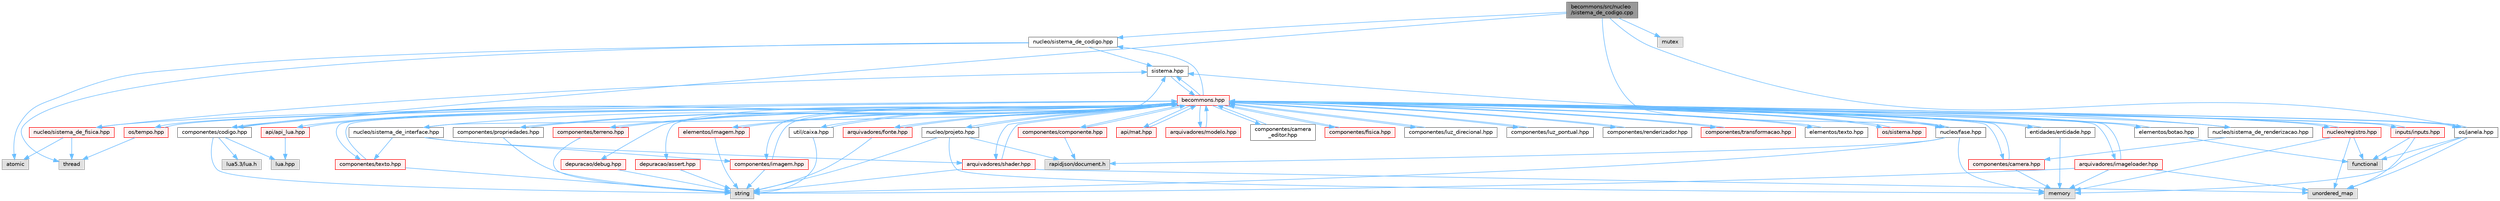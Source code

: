 digraph "becommons/src/nucleo/sistema_de_codigo.cpp"
{
 // LATEX_PDF_SIZE
  bgcolor="transparent";
  edge [fontname=Helvetica,fontsize=10,labelfontname=Helvetica,labelfontsize=10];
  node [fontname=Helvetica,fontsize=10,shape=box,height=0.2,width=0.4];
  Node1 [id="Node000001",label="becommons/src/nucleo\l/sistema_de_codigo.cpp",height=0.2,width=0.4,color="gray40", fillcolor="grey60", style="filled", fontcolor="black",tooltip=" "];
  Node1 -> Node2 [id="edge1_Node000001_Node000002",color="steelblue1",style="solid",tooltip=" "];
  Node2 [id="Node000002",label="nucleo/sistema_de_codigo.hpp",height=0.2,width=0.4,color="grey40", fillcolor="white", style="filled",URL="$sistema__de__codigo_8hpp.html",tooltip=" "];
  Node2 -> Node3 [id="edge2_Node000002_Node000003",color="steelblue1",style="solid",tooltip=" "];
  Node3 [id="Node000003",label="sistema.hpp",height=0.2,width=0.4,color="grey40", fillcolor="white", style="filled",URL="$nucleo_2sistema_8hpp.html",tooltip=" "];
  Node3 -> Node4 [id="edge3_Node000003_Node000004",color="steelblue1",style="solid",tooltip=" "];
  Node4 [id="Node000004",label="becommons.hpp",height=0.2,width=0.4,color="red", fillcolor="#FFF0F0", style="filled",URL="$becommons_8hpp.html",tooltip=" "];
  Node4 -> Node5 [id="edge4_Node000004_Node000005",color="steelblue1",style="solid",tooltip=" "];
  Node5 [id="Node000005",label="api/api_lua.hpp",height=0.2,width=0.4,color="red", fillcolor="#FFF0F0", style="filled",URL="$api__lua_8hpp.html",tooltip="Gerencia a configuração do luabridge para api lua."];
  Node5 -> Node8 [id="edge5_Node000005_Node000008",color="steelblue1",style="solid",tooltip=" "];
  Node8 [id="Node000008",label="lua.hpp",height=0.2,width=0.4,color="grey60", fillcolor="#E0E0E0", style="filled",tooltip=" "];
  Node5 -> Node4 [id="edge6_Node000005_Node000004",color="steelblue1",style="solid",tooltip=" "];
  Node4 -> Node10 [id="edge7_Node000004_Node000010",color="steelblue1",style="solid",tooltip=" "];
  Node10 [id="Node000010",label="api/mat.hpp",height=0.2,width=0.4,color="red", fillcolor="#FFF0F0", style="filled",URL="$mat_8hpp.html",tooltip="Gerencia funçoes matemáticas."];
  Node10 -> Node4 [id="edge8_Node000010_Node000004",color="steelblue1",style="solid",tooltip=" "];
  Node4 -> Node13 [id="edge9_Node000004_Node000013",color="steelblue1",style="solid",tooltip=" "];
  Node13 [id="Node000013",label="arquivadores/fonte.hpp",height=0.2,width=0.4,color="red", fillcolor="#FFF0F0", style="filled",URL="$fonte_8hpp.html",tooltip="Define estruturas básicas para renderização de textos."];
  Node13 -> Node15 [id="edge10_Node000013_Node000015",color="steelblue1",style="solid",tooltip=" "];
  Node15 [id="Node000015",label="string",height=0.2,width=0.4,color="grey60", fillcolor="#E0E0E0", style="filled",tooltip=" "];
  Node13 -> Node4 [id="edge11_Node000013_Node000004",color="steelblue1",style="solid",tooltip=" "];
  Node4 -> Node18 [id="edge12_Node000004_Node000018",color="steelblue1",style="solid",tooltip=" "];
  Node18 [id="Node000018",label="arquivadores/imageloader.hpp",height=0.2,width=0.4,color="red", fillcolor="#FFF0F0", style="filled",URL="$imageloader_8hpp.html",tooltip="Gerencia as imagems/texturas carregadas na engine."];
  Node18 -> Node15 [id="edge13_Node000018_Node000015",color="steelblue1",style="solid",tooltip=" "];
  Node18 -> Node19 [id="edge14_Node000018_Node000019",color="steelblue1",style="solid",tooltip=" "];
  Node19 [id="Node000019",label="unordered_map",height=0.2,width=0.4,color="grey60", fillcolor="#E0E0E0", style="filled",tooltip=" "];
  Node18 -> Node23 [id="edge15_Node000018_Node000023",color="steelblue1",style="solid",tooltip=" "];
  Node23 [id="Node000023",label="memory",height=0.2,width=0.4,color="grey60", fillcolor="#E0E0E0", style="filled",tooltip=" "];
  Node18 -> Node4 [id="edge16_Node000018_Node000004",color="steelblue1",style="solid",tooltip=" "];
  Node4 -> Node24 [id="edge17_Node000004_Node000024",color="steelblue1",style="solid",tooltip=" "];
  Node24 [id="Node000024",label="arquivadores/modelo.hpp",height=0.2,width=0.4,color="red", fillcolor="#FFF0F0", style="filled",URL="$modelo_8hpp.html",tooltip="Carrega um modelo usando a biblioteca assimp com base em um diretório."];
  Node24 -> Node4 [id="edge18_Node000024_Node000004",color="steelblue1",style="solid",tooltip=" "];
  Node4 -> Node26 [id="edge19_Node000004_Node000026",color="steelblue1",style="solid",tooltip=" "];
  Node26 [id="Node000026",label="arquivadores/shader.hpp",height=0.2,width=0.4,color="red", fillcolor="#FFF0F0", style="filled",URL="$shader_8hpp.html",tooltip="Gerencia os shaders GLSL."];
  Node26 -> Node15 [id="edge20_Node000026_Node000015",color="steelblue1",style="solid",tooltip=" "];
  Node26 -> Node19 [id="edge21_Node000026_Node000019",color="steelblue1",style="solid",tooltip=" "];
  Node26 -> Node4 [id="edge22_Node000026_Node000004",color="steelblue1",style="solid",tooltip=" "];
  Node4 -> Node32 [id="edge23_Node000004_Node000032",color="steelblue1",style="solid",tooltip=" "];
  Node32 [id="Node000032",label="componentes/camera.hpp",height=0.2,width=0.4,color="red", fillcolor="#FFF0F0", style="filled",URL="$camera_8hpp.html",tooltip="Estrutura básica de câmera."];
  Node32 -> Node23 [id="edge24_Node000032_Node000023",color="steelblue1",style="solid",tooltip=" "];
  Node32 -> Node4 [id="edge25_Node000032_Node000004",color="steelblue1",style="solid",tooltip=" "];
  Node4 -> Node35 [id="edge26_Node000004_Node000035",color="steelblue1",style="solid",tooltip=" "];
  Node35 [id="Node000035",label="componentes/camera\l_editor.hpp",height=0.2,width=0.4,color="grey40", fillcolor="white", style="filled",URL="$camera__editor_8hpp.html",tooltip=" "];
  Node35 -> Node4 [id="edge27_Node000035_Node000004",color="steelblue1",style="solid",tooltip=" "];
  Node4 -> Node36 [id="edge28_Node000004_Node000036",color="steelblue1",style="solid",tooltip=" "];
  Node36 [id="Node000036",label="componentes/codigo.hpp",height=0.2,width=0.4,color="grey40", fillcolor="white", style="filled",URL="$codigo_8hpp.html",tooltip="Componente de código para entidades ECS."];
  Node36 -> Node15 [id="edge29_Node000036_Node000015",color="steelblue1",style="solid",tooltip=" "];
  Node36 -> Node8 [id="edge30_Node000036_Node000008",color="steelblue1",style="solid",tooltip=" "];
  Node36 -> Node4 [id="edge31_Node000036_Node000004",color="steelblue1",style="solid",tooltip=" "];
  Node36 -> Node37 [id="edge32_Node000036_Node000037",color="steelblue1",style="solid",tooltip=" "];
  Node37 [id="Node000037",label="lua5.3/lua.h",height=0.2,width=0.4,color="grey60", fillcolor="#E0E0E0", style="filled",tooltip=" "];
  Node4 -> Node38 [id="edge33_Node000004_Node000038",color="steelblue1",style="solid",tooltip=" "];
  Node38 [id="Node000038",label="componentes/componente.hpp",height=0.2,width=0.4,color="red", fillcolor="#FFF0F0", style="filled",URL="$componente_8hpp.html",tooltip="Estrutura base para componetes."];
  Node38 -> Node40 [id="edge34_Node000038_Node000040",color="steelblue1",style="solid",tooltip=" "];
  Node40 [id="Node000040",label="rapidjson/document.h",height=0.2,width=0.4,color="grey60", fillcolor="#E0E0E0", style="filled",tooltip=" "];
  Node38 -> Node4 [id="edge35_Node000038_Node000004",color="steelblue1",style="solid",tooltip=" "];
  Node4 -> Node43 [id="edge36_Node000004_Node000043",color="steelblue1",style="solid",tooltip=" "];
  Node43 [id="Node000043",label="componentes/fisica.hpp",height=0.2,width=0.4,color="red", fillcolor="#FFF0F0", style="filled",URL="$fisica_8hpp.html",tooltip="Componente de física para entidades ECS."];
  Node43 -> Node4 [id="edge37_Node000043_Node000004",color="steelblue1",style="solid",tooltip=" "];
  Node4 -> Node44 [id="edge38_Node000004_Node000044",color="steelblue1",style="solid",tooltip=" "];
  Node44 [id="Node000044",label="componentes/imagem.hpp",height=0.2,width=0.4,color="red", fillcolor="#FFF0F0", style="filled",URL="$componentes_2imagem_8hpp.html",tooltip=" "];
  Node44 -> Node15 [id="edge39_Node000044_Node000015",color="steelblue1",style="solid",tooltip=" "];
  Node44 -> Node4 [id="edge40_Node000044_Node000004",color="steelblue1",style="solid",tooltip=" "];
  Node4 -> Node45 [id="edge41_Node000004_Node000045",color="steelblue1",style="solid",tooltip=" "];
  Node45 [id="Node000045",label="componentes/luz_direcional.hpp",height=0.2,width=0.4,color="grey40", fillcolor="white", style="filled",URL="$luz__direcional_8hpp.html",tooltip=" "];
  Node45 -> Node4 [id="edge42_Node000045_Node000004",color="steelblue1",style="solid",tooltip=" "];
  Node4 -> Node46 [id="edge43_Node000004_Node000046",color="steelblue1",style="solid",tooltip=" "];
  Node46 [id="Node000046",label="componentes/luz_pontual.hpp",height=0.2,width=0.4,color="grey40", fillcolor="white", style="filled",URL="$luz__pontual_8hpp.html",tooltip=" "];
  Node46 -> Node4 [id="edge44_Node000046_Node000004",color="steelblue1",style="solid",tooltip=" "];
  Node4 -> Node47 [id="edge45_Node000004_Node000047",color="steelblue1",style="solid",tooltip=" "];
  Node47 [id="Node000047",label="componentes/propriedades.hpp",height=0.2,width=0.4,color="grey40", fillcolor="white", style="filled",URL="$propriedades_8hpp.html",tooltip=" "];
  Node47 -> Node15 [id="edge46_Node000047_Node000015",color="steelblue1",style="solid",tooltip=" "];
  Node47 -> Node4 [id="edge47_Node000047_Node000004",color="steelblue1",style="solid",tooltip=" "];
  Node4 -> Node48 [id="edge48_Node000004_Node000048",color="steelblue1",style="solid",tooltip=" "];
  Node48 [id="Node000048",label="componentes/renderizador.hpp",height=0.2,width=0.4,color="grey40", fillcolor="white", style="filled",URL="$renderizador_8hpp.html",tooltip=" "];
  Node48 -> Node4 [id="edge49_Node000048_Node000004",color="steelblue1",style="solid",tooltip=" "];
  Node4 -> Node49 [id="edge50_Node000004_Node000049",color="steelblue1",style="solid",tooltip=" "];
  Node49 [id="Node000049",label="componentes/terreno.hpp",height=0.2,width=0.4,color="red", fillcolor="#FFF0F0", style="filled",URL="$terreno_8hpp.html",tooltip=" "];
  Node49 -> Node15 [id="edge51_Node000049_Node000015",color="steelblue1",style="solid",tooltip=" "];
  Node49 -> Node4 [id="edge52_Node000049_Node000004",color="steelblue1",style="solid",tooltip=" "];
  Node4 -> Node50 [id="edge53_Node000004_Node000050",color="steelblue1",style="solid",tooltip=" "];
  Node50 [id="Node000050",label="componentes/texto.hpp",height=0.2,width=0.4,color="red", fillcolor="#FFF0F0", style="filled",URL="$componentes_2texto_8hpp.html",tooltip=" "];
  Node50 -> Node15 [id="edge54_Node000050_Node000015",color="steelblue1",style="solid",tooltip=" "];
  Node50 -> Node4 [id="edge55_Node000050_Node000004",color="steelblue1",style="solid",tooltip=" "];
  Node4 -> Node51 [id="edge56_Node000004_Node000051",color="steelblue1",style="solid",tooltip=" "];
  Node51 [id="Node000051",label="componentes/transformacao.hpp",height=0.2,width=0.4,color="red", fillcolor="#FFF0F0", style="filled",URL="$transformacao_8hpp.html",tooltip="Calcula a mtriz de modelo para um objeto 3d qualquer."];
  Node51 -> Node4 [id="edge57_Node000051_Node000004",color="steelblue1",style="solid",tooltip=" "];
  Node4 -> Node55 [id="edge58_Node000004_Node000055",color="steelblue1",style="solid",tooltip=" "];
  Node55 [id="Node000055",label="depuracao/debug.hpp",height=0.2,width=0.4,color="red", fillcolor="#FFF0F0", style="filled",URL="$debug_8hpp.html",tooltip=" "];
  Node55 -> Node15 [id="edge59_Node000055_Node000015",color="steelblue1",style="solid",tooltip=" "];
  Node4 -> Node56 [id="edge60_Node000004_Node000056",color="steelblue1",style="solid",tooltip=" "];
  Node56 [id="Node000056",label="depuracao/assert.hpp",height=0.2,width=0.4,color="red", fillcolor="#FFF0F0", style="filled",URL="$assert_8hpp.html",tooltip=" "];
  Node56 -> Node15 [id="edge61_Node000056_Node000015",color="steelblue1",style="solid",tooltip=" "];
  Node4 -> Node59 [id="edge62_Node000004_Node000059",color="steelblue1",style="solid",tooltip=" "];
  Node59 [id="Node000059",label="elementos/botao.hpp",height=0.2,width=0.4,color="grey40", fillcolor="white", style="filled",URL="$botao_8hpp.html",tooltip=" "];
  Node59 -> Node60 [id="edge63_Node000059_Node000060",color="steelblue1",style="solid",tooltip=" "];
  Node60 [id="Node000060",label="functional",height=0.2,width=0.4,color="grey60", fillcolor="#E0E0E0", style="filled",tooltip=" "];
  Node59 -> Node4 [id="edge64_Node000059_Node000004",color="steelblue1",style="solid",tooltip=" "];
  Node4 -> Node61 [id="edge65_Node000004_Node000061",color="steelblue1",style="solid",tooltip=" "];
  Node61 [id="Node000061",label="elementos/imagem.hpp",height=0.2,width=0.4,color="red", fillcolor="#FFF0F0", style="filled",URL="$elementos_2imagem_8hpp.html",tooltip="Gerencia a configuração do luabridge para api lua."];
  Node61 -> Node15 [id="edge66_Node000061_Node000015",color="steelblue1",style="solid",tooltip=" "];
  Node61 -> Node4 [id="edge67_Node000061_Node000004",color="steelblue1",style="solid",tooltip=" "];
  Node4 -> Node62 [id="edge68_Node000004_Node000062",color="steelblue1",style="solid",tooltip=" "];
  Node62 [id="Node000062",label="elementos/texto.hpp",height=0.2,width=0.4,color="grey40", fillcolor="white", style="filled",URL="$elementos_2texto_8hpp.html",tooltip=" "];
  Node62 -> Node4 [id="edge69_Node000062_Node000004",color="steelblue1",style="solid",tooltip=" "];
  Node4 -> Node63 [id="edge70_Node000004_Node000063",color="steelblue1",style="solid",tooltip=" "];
  Node63 [id="Node000063",label="entidades/entidade.hpp",height=0.2,width=0.4,color="grey40", fillcolor="white", style="filled",URL="$entidade_8hpp.html",tooltip="Inclusoes e defini��es relacionadas � entidade."];
  Node63 -> Node23 [id="edge71_Node000063_Node000023",color="steelblue1",style="solid",tooltip=" "];
  Node63 -> Node4 [id="edge72_Node000063_Node000004",color="steelblue1",style="solid",tooltip=" "];
  Node4 -> Node64 [id="edge73_Node000004_Node000064",color="steelblue1",style="solid",tooltip=" "];
  Node64 [id="Node000064",label="inputs/inputs.hpp",height=0.2,width=0.4,color="red", fillcolor="#FFF0F0", style="filled",URL="$inputs_8hpp.html",tooltip=" "];
  Node64 -> Node19 [id="edge74_Node000064_Node000019",color="steelblue1",style="solid",tooltip=" "];
  Node64 -> Node60 [id="edge75_Node000064_Node000060",color="steelblue1",style="solid",tooltip=" "];
  Node64 -> Node4 [id="edge76_Node000064_Node000004",color="steelblue1",style="solid",tooltip=" "];
  Node4 -> Node65 [id="edge77_Node000004_Node000065",color="steelblue1",style="solid",tooltip=" "];
  Node65 [id="Node000065",label="nucleo/fase.hpp",height=0.2,width=0.4,color="grey40", fillcolor="white", style="filled",URL="$fase_8hpp.html",tooltip="Gerencia sistemas numa fase."];
  Node65 -> Node15 [id="edge78_Node000065_Node000015",color="steelblue1",style="solid",tooltip=" "];
  Node65 -> Node23 [id="edge79_Node000065_Node000023",color="steelblue1",style="solid",tooltip=" "];
  Node65 -> Node40 [id="edge80_Node000065_Node000040",color="steelblue1",style="solid",tooltip=" "];
  Node65 -> Node4 [id="edge81_Node000065_Node000004",color="steelblue1",style="solid",tooltip=" "];
  Node4 -> Node66 [id="edge82_Node000004_Node000066",color="steelblue1",style="solid",tooltip=" "];
  Node66 [id="Node000066",label="nucleo/projeto.hpp",height=0.2,width=0.4,color="grey40", fillcolor="white", style="filled",URL="$projeto_8hpp.html",tooltip="Gerencia configurações do projeto."];
  Node66 -> Node15 [id="edge83_Node000066_Node000015",color="steelblue1",style="solid",tooltip=" "];
  Node66 -> Node40 [id="edge84_Node000066_Node000040",color="steelblue1",style="solid",tooltip=" "];
  Node66 -> Node23 [id="edge85_Node000066_Node000023",color="steelblue1",style="solid",tooltip=" "];
  Node66 -> Node4 [id="edge86_Node000066_Node000004",color="steelblue1",style="solid",tooltip=" "];
  Node4 -> Node67 [id="edge87_Node000004_Node000067",color="steelblue1",style="solid",tooltip=" "];
  Node67 [id="Node000067",label="nucleo/registro.hpp",height=0.2,width=0.4,color="red", fillcolor="#FFF0F0", style="filled",URL="$registro_8hpp.html",tooltip="Inclusoes e definições relacionadas à registro."];
  Node67 -> Node19 [id="edge88_Node000067_Node000019",color="steelblue1",style="solid",tooltip=" "];
  Node67 -> Node23 [id="edge89_Node000067_Node000023",color="steelblue1",style="solid",tooltip=" "];
  Node67 -> Node60 [id="edge90_Node000067_Node000060",color="steelblue1",style="solid",tooltip=" "];
  Node67 -> Node4 [id="edge91_Node000067_Node000004",color="steelblue1",style="solid",tooltip=" "];
  Node4 -> Node3 [id="edge92_Node000004_Node000003",color="steelblue1",style="solid",tooltip=" "];
  Node4 -> Node2 [id="edge93_Node000004_Node000002",color="steelblue1",style="solid",tooltip=" "];
  Node4 -> Node69 [id="edge94_Node000004_Node000069",color="steelblue1",style="solid",tooltip=" "];
  Node69 [id="Node000069",label="nucleo/sistema_de_fisica.hpp",height=0.2,width=0.4,color="red", fillcolor="#FFF0F0", style="filled",URL="$sistema__de__fisica_8hpp.html",tooltip="Gerencia a fisica de jogo com o bullet3."];
  Node69 -> Node3 [id="edge95_Node000069_Node000003",color="steelblue1",style="solid",tooltip=" "];
  Node69 -> Node71 [id="edge96_Node000069_Node000071",color="steelblue1",style="solid",tooltip=" "];
  Node71 [id="Node000071",label="thread",height=0.2,width=0.4,color="grey60", fillcolor="#E0E0E0", style="filled",tooltip=" "];
  Node69 -> Node72 [id="edge97_Node000069_Node000072",color="steelblue1",style="solid",tooltip=" "];
  Node72 [id="Node000072",label="atomic",height=0.2,width=0.4,color="grey60", fillcolor="#E0E0E0", style="filled",tooltip=" "];
  Node4 -> Node73 [id="edge98_Node000004_Node000073",color="steelblue1",style="solid",tooltip=" "];
  Node73 [id="Node000073",label="nucleo/sistema_de_interface.hpp",height=0.2,width=0.4,color="grey40", fillcolor="white", style="filled",URL="$sistema__de__interface_8hpp.html",tooltip=" "];
  Node73 -> Node3 [id="edge99_Node000073_Node000003",color="steelblue1",style="solid",tooltip=" "];
  Node73 -> Node26 [id="edge100_Node000073_Node000026",color="steelblue1",style="solid",tooltip=" "];
  Node73 -> Node50 [id="edge101_Node000073_Node000050",color="steelblue1",style="solid",tooltip=" "];
  Node73 -> Node44 [id="edge102_Node000073_Node000044",color="steelblue1",style="solid",tooltip=" "];
  Node4 -> Node74 [id="edge103_Node000004_Node000074",color="steelblue1",style="solid",tooltip=" "];
  Node74 [id="Node000074",label="nucleo/sistema_de_renderizacao.hpp",height=0.2,width=0.4,color="grey40", fillcolor="white", style="filled",URL="$sistema__de__renderizacao_8hpp.html",tooltip="Gerencia a renderizacao."];
  Node74 -> Node3 [id="edge104_Node000074_Node000003",color="steelblue1",style="solid",tooltip=" "];
  Node74 -> Node32 [id="edge105_Node000074_Node000032",color="steelblue1",style="solid",tooltip=" "];
  Node4 -> Node75 [id="edge106_Node000004_Node000075",color="steelblue1",style="solid",tooltip=" "];
  Node75 [id="Node000075",label="os/janela.hpp",height=0.2,width=0.4,color="grey40", fillcolor="white", style="filled",URL="$janela_8hpp.html",tooltip="Inicia e gerencia janela glfw."];
  Node75 -> Node60 [id="edge107_Node000075_Node000060",color="steelblue1",style="solid",tooltip=" "];
  Node75 -> Node23 [id="edge108_Node000075_Node000023",color="steelblue1",style="solid",tooltip=" "];
  Node75 -> Node19 [id="edge109_Node000075_Node000019",color="steelblue1",style="solid",tooltip=" "];
  Node75 -> Node4 [id="edge110_Node000075_Node000004",color="steelblue1",style="solid",tooltip=" "];
  Node4 -> Node76 [id="edge111_Node000004_Node000076",color="steelblue1",style="solid",tooltip=" "];
  Node76 [id="Node000076",label="os/sistema.hpp",height=0.2,width=0.4,color="red", fillcolor="#FFF0F0", style="filled",URL="$os_2sistema_8hpp.html",tooltip="funçoes do sistema"];
  Node76 -> Node4 [id="edge112_Node000076_Node000004",color="steelblue1",style="solid",tooltip=" "];
  Node4 -> Node79 [id="edge113_Node000004_Node000079",color="steelblue1",style="solid",tooltip=" "];
  Node79 [id="Node000079",label="os/tempo.hpp",height=0.2,width=0.4,color="red", fillcolor="#FFF0F0", style="filled",URL="$tempo_8hpp.html",tooltip="Inicia e gerencia o tempo."];
  Node79 -> Node71 [id="edge114_Node000079_Node000071",color="steelblue1",style="solid",tooltip=" "];
  Node79 -> Node4 [id="edge115_Node000079_Node000004",color="steelblue1",style="solid",tooltip=" "];
  Node4 -> Node81 [id="edge116_Node000004_Node000081",color="steelblue1",style="solid",tooltip=" "];
  Node81 [id="Node000081",label="util/caixa.hpp",height=0.2,width=0.4,color="grey40", fillcolor="white", style="filled",URL="$caixa_8hpp.html",tooltip=" "];
  Node81 -> Node15 [id="edge117_Node000081_Node000015",color="steelblue1",style="solid",tooltip=" "];
  Node81 -> Node4 [id="edge118_Node000081_Node000004",color="steelblue1",style="solid",tooltip=" "];
  Node2 -> Node71 [id="edge119_Node000002_Node000071",color="steelblue1",style="solid",tooltip=" "];
  Node2 -> Node72 [id="edge120_Node000002_Node000072",color="steelblue1",style="solid",tooltip=" "];
  Node1 -> Node65 [id="edge121_Node000001_Node000065",color="steelblue1",style="solid",tooltip=" "];
  Node1 -> Node36 [id="edge122_Node000001_Node000036",color="steelblue1",style="solid",tooltip=" "];
  Node1 -> Node75 [id="edge123_Node000001_Node000075",color="steelblue1",style="solid",tooltip=" "];
  Node1 -> Node91 [id="edge124_Node000001_Node000091",color="steelblue1",style="solid",tooltip=" "];
  Node91 [id="Node000091",label="mutex",height=0.2,width=0.4,color="grey60", fillcolor="#E0E0E0", style="filled",tooltip=" "];
}
